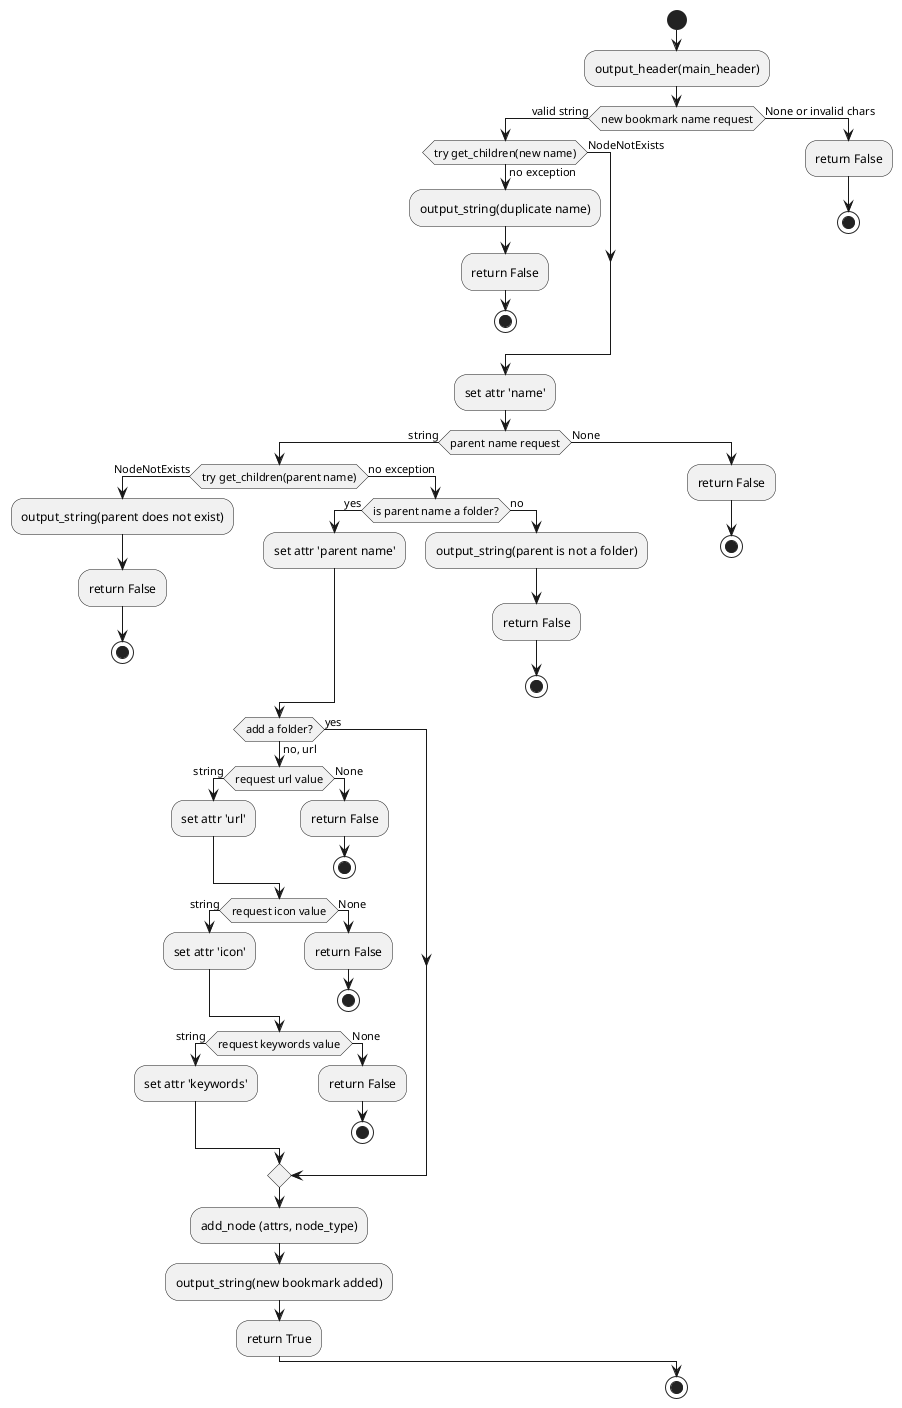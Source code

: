 @startuml
'https://plantuml.com/activity-diagram-beta

start
:output_header(main_header);
if (new bookmark name request) then (valid string)
  if (try get_children(new name)) then (NodeNotExists)
  else (no exception)
    :output_string(duplicate name);
    :return False;
    stop
  endif
  :set attr 'name';
  if (parent name request) then (string)
    if (try get_children(parent name)) then (NodeNotExists)
      :output_string(parent does not exist);
      :return False;
      stop
    else (no exception)
      if (is parent name a folder?) then (yes)
        :set attr 'parent name';
      else (no)
        :output_string(parent is not a folder);
        :return False;
        stop
      endif
    endif
' type request should be here !!!
  if (add a folder?) then (no, url)
    if (request url value) then (string)
      :set attr 'url';
    else (None)
      :return False;
      stop
    endif
    if (request icon value) then (string)
      :set attr 'icon';
    else (None)
      :return False;
      stop
    endif
    if (request keywords value) then (string)
      :set attr 'keywords';
    else (None)
      :return False;
      stop
    endif
  else (yes)
  endif
  :add_node (attrs, node_type);
  :output_string(new bookmark added);
  :return True;
  else (None)
    :return False;
    stop
  endif
else (None or invalid chars)
  :return False;
  stop
endif
stop

@enduml
